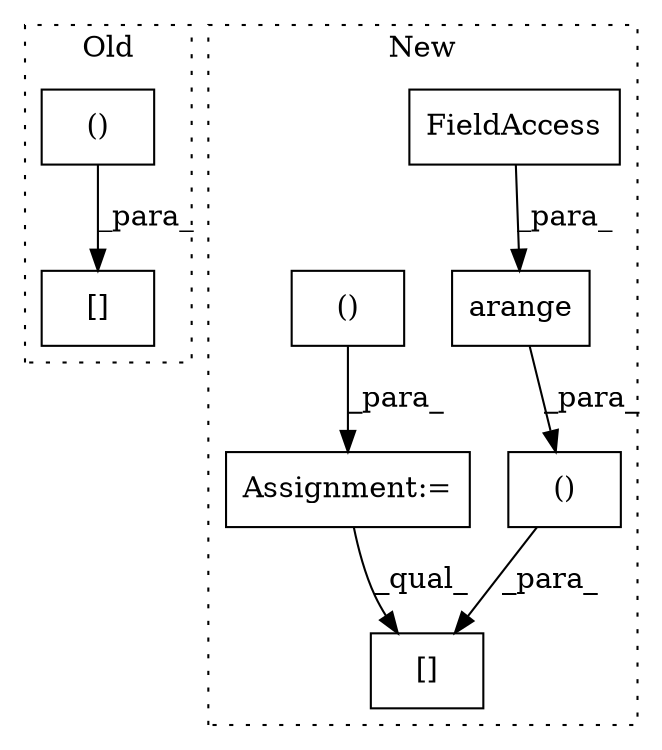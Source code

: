 digraph G {
subgraph cluster0 {
1 [label="()" a="106" s="4095" l="24" shape="box"];
4 [label="[]" a="2" s="4079,4119" l="16,2" shape="box"];
label = "Old";
style="dotted";
}
subgraph cluster1 {
2 [label="arange" a="32" s="4002,4023" l="7,1" shape="box"];
3 [label="FieldAccess" a="22" s="4009" l="14" shape="box"];
5 [label="()" a="106" s="3996" l="57" shape="box"];
6 [label="[]" a="2" s="3980,4053" l="16,2" shape="box"];
7 [label="()" a="106" s="3887" l="67" shape="box"];
8 [label="Assignment:=" a="7" s="3862" l="1" shape="box"];
label = "New";
style="dotted";
}
1 -> 4 [label="_para_"];
2 -> 5 [label="_para_"];
3 -> 2 [label="_para_"];
5 -> 6 [label="_para_"];
7 -> 8 [label="_para_"];
8 -> 6 [label="_qual_"];
}
